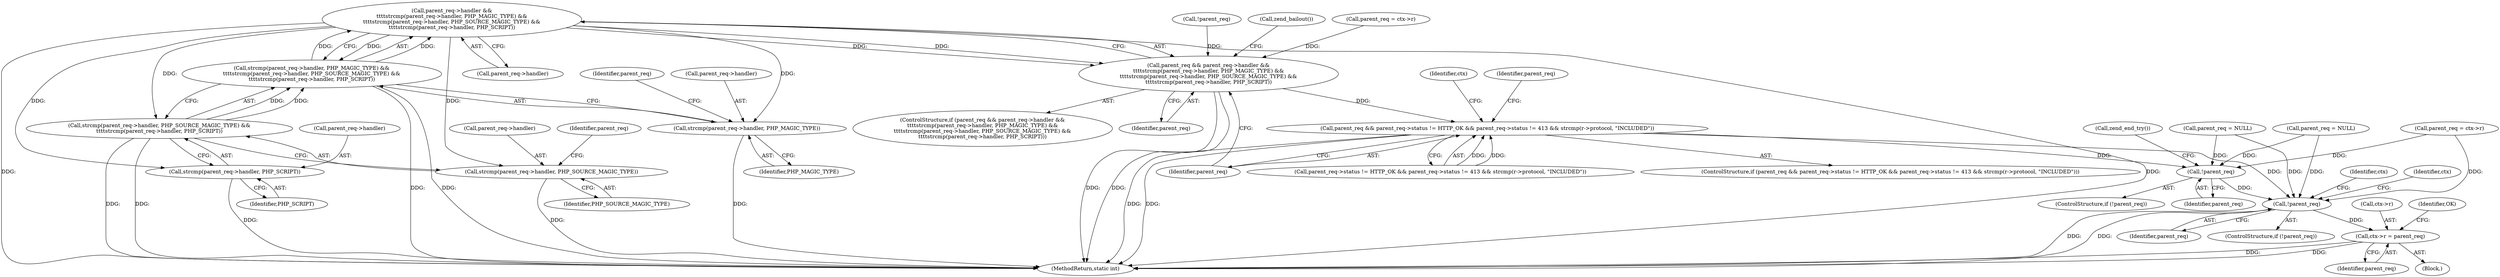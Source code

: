 digraph "0_php-src_23b057742e3cf199612fa8050ae86cae675e214e@API" {
"1000356" [label="(Call,parent_req->handler &&\n\t\t\t\tstrcmp(parent_req->handler, PHP_MAGIC_TYPE) &&\n\t\t\t\tstrcmp(parent_req->handler, PHP_SOURCE_MAGIC_TYPE) &&\n\t\t\t\tstrcmp(parent_req->handler, PHP_SCRIPT))"];
"1000360" [label="(Call,strcmp(parent_req->handler, PHP_MAGIC_TYPE) &&\n\t\t\t\tstrcmp(parent_req->handler, PHP_SOURCE_MAGIC_TYPE) &&\n\t\t\t\tstrcmp(parent_req->handler, PHP_SCRIPT))"];
"1000356" [label="(Call,parent_req->handler &&\n\t\t\t\tstrcmp(parent_req->handler, PHP_MAGIC_TYPE) &&\n\t\t\t\tstrcmp(parent_req->handler, PHP_SOURCE_MAGIC_TYPE) &&\n\t\t\t\tstrcmp(parent_req->handler, PHP_SCRIPT))"];
"1000366" [label="(Call,strcmp(parent_req->handler, PHP_SOURCE_MAGIC_TYPE) &&\n\t\t\t\tstrcmp(parent_req->handler, PHP_SCRIPT))"];
"1000354" [label="(Call,parent_req && parent_req->handler &&\n\t\t\t\tstrcmp(parent_req->handler, PHP_MAGIC_TYPE) &&\n\t\t\t\tstrcmp(parent_req->handler, PHP_SOURCE_MAGIC_TYPE) &&\n\t\t\t\tstrcmp(parent_req->handler, PHP_SCRIPT))"];
"1000381" [label="(Call,parent_req && parent_req->status != HTTP_OK && parent_req->status != 413 && strcmp(r->protocol, \"INCLUDED\"))"];
"1000473" [label="(Call,!parent_req)"];
"1000480" [label="(Call,!parent_req)"];
"1000536" [label="(Call,ctx->r = parent_req)"];
"1000361" [label="(Call,strcmp(parent_req->handler, PHP_MAGIC_TYPE))"];
"1000367" [label="(Call,strcmp(parent_req->handler, PHP_SOURCE_MAGIC_TYPE))"];
"1000372" [label="(Call,strcmp(parent_req->handler, PHP_SCRIPT))"];
"1000365" [label="(Identifier,PHP_MAGIC_TYPE)"];
"1000369" [label="(Identifier,parent_req)"];
"1000381" [label="(Call,parent_req && parent_req->status != HTTP_OK && parent_req->status != 413 && strcmp(r->protocol, \"INCLUDED\"))"];
"1000354" [label="(Call,parent_req && parent_req->handler &&\n\t\t\t\tstrcmp(parent_req->handler, PHP_MAGIC_TYPE) &&\n\t\t\t\tstrcmp(parent_req->handler, PHP_SOURCE_MAGIC_TYPE) &&\n\t\t\t\tstrcmp(parent_req->handler, PHP_SCRIPT))"];
"1000373" [label="(Call,parent_req->handler)"];
"1000119" [label="(Call,parent_req = NULL)"];
"1000481" [label="(Identifier,parent_req)"];
"1000353" [label="(ControlStructure,if (parent_req && parent_req->handler &&\n\t\t\t\tstrcmp(parent_req->handler, PHP_MAGIC_TYPE) &&\n\t\t\t\tstrcmp(parent_req->handler, PHP_SOURCE_MAGIC_TYPE) &&\n\t\t\t\tstrcmp(parent_req->handler, PHP_SCRIPT)))"];
"1000537" [label="(Call,ctx->r)"];
"1000348" [label="(Call,parent_req = ctx->r)"];
"1000472" [label="(ControlStructure,if (!parent_req))"];
"1000374" [label="(Identifier,parent_req)"];
"1000538" [label="(Identifier,ctx)"];
"1000478" [label="(Call,zend_end_try())"];
"1000355" [label="(Identifier,parent_req)"];
"1000357" [label="(Call,parent_req->handler)"];
"1000356" [label="(Call,parent_req->handler &&\n\t\t\t\tstrcmp(parent_req->handler, PHP_MAGIC_TYPE) &&\n\t\t\t\tstrcmp(parent_req->handler, PHP_SOURCE_MAGIC_TYPE) &&\n\t\t\t\tstrcmp(parent_req->handler, PHP_SCRIPT))"];
"1000383" [label="(Call,parent_req->status != HTTP_OK && parent_req->status != 413 && strcmp(r->protocol, \"INCLUDED\"))"];
"1000382" [label="(Identifier,parent_req)"];
"1000485" [label="(Identifier,ctx)"];
"1000366" [label="(Call,strcmp(parent_req->handler, PHP_SOURCE_MAGIC_TYPE) &&\n\t\t\t\tstrcmp(parent_req->handler, PHP_SCRIPT))"];
"1000401" [label="(Call,parent_req = NULL)"];
"1000407" [label="(Identifier,ctx)"];
"1000371" [label="(Identifier,PHP_SOURCE_MAGIC_TYPE)"];
"1000367" [label="(Call,strcmp(parent_req->handler, PHP_SOURCE_MAGIC_TYPE))"];
"1000376" [label="(Identifier,PHP_SCRIPT)"];
"1000542" [label="(Identifier,OK)"];
"1000473" [label="(Call,!parent_req)"];
"1000187" [label="(Call,parent_req = ctx->r)"];
"1000479" [label="(ControlStructure,if (!parent_req))"];
"1000345" [label="(Call,!parent_req)"];
"1000368" [label="(Call,parent_req->handler)"];
"1000540" [label="(Identifier,parent_req)"];
"1000360" [label="(Call,strcmp(parent_req->handler, PHP_MAGIC_TYPE) &&\n\t\t\t\tstrcmp(parent_req->handler, PHP_SOURCE_MAGIC_TYPE) &&\n\t\t\t\tstrcmp(parent_req->handler, PHP_SCRIPT))"];
"1000535" [label="(Block,)"];
"1000474" [label="(Identifier,parent_req)"];
"1000380" [label="(ControlStructure,if (parent_req && parent_req->status != HTTP_OK && parent_req->status != 413 && strcmp(r->protocol, \"INCLUDED\")))"];
"1000543" [label="(MethodReturn,static int)"];
"1000536" [label="(Call,ctx->r = parent_req)"];
"1000402" [label="(Identifier,parent_req)"];
"1000361" [label="(Call,strcmp(parent_req->handler, PHP_MAGIC_TYPE))"];
"1000379" [label="(Call,zend_bailout())"];
"1000362" [label="(Call,parent_req->handler)"];
"1000372" [label="(Call,strcmp(parent_req->handler, PHP_SCRIPT))"];
"1000480" [label="(Call,!parent_req)"];
"1000356" -> "1000354"  [label="AST: "];
"1000356" -> "1000357"  [label="CFG: "];
"1000356" -> "1000360"  [label="CFG: "];
"1000357" -> "1000356"  [label="AST: "];
"1000360" -> "1000356"  [label="AST: "];
"1000354" -> "1000356"  [label="CFG: "];
"1000356" -> "1000543"  [label="DDG: "];
"1000356" -> "1000543"  [label="DDG: "];
"1000356" -> "1000354"  [label="DDG: "];
"1000356" -> "1000354"  [label="DDG: "];
"1000360" -> "1000356"  [label="DDG: "];
"1000360" -> "1000356"  [label="DDG: "];
"1000356" -> "1000360"  [label="DDG: "];
"1000356" -> "1000361"  [label="DDG: "];
"1000356" -> "1000366"  [label="DDG: "];
"1000356" -> "1000367"  [label="DDG: "];
"1000356" -> "1000372"  [label="DDG: "];
"1000360" -> "1000361"  [label="CFG: "];
"1000360" -> "1000366"  [label="CFG: "];
"1000361" -> "1000360"  [label="AST: "];
"1000366" -> "1000360"  [label="AST: "];
"1000360" -> "1000543"  [label="DDG: "];
"1000360" -> "1000543"  [label="DDG: "];
"1000366" -> "1000360"  [label="DDG: "];
"1000366" -> "1000360"  [label="DDG: "];
"1000366" -> "1000367"  [label="CFG: "];
"1000366" -> "1000372"  [label="CFG: "];
"1000367" -> "1000366"  [label="AST: "];
"1000372" -> "1000366"  [label="AST: "];
"1000366" -> "1000543"  [label="DDG: "];
"1000366" -> "1000543"  [label="DDG: "];
"1000354" -> "1000353"  [label="AST: "];
"1000354" -> "1000355"  [label="CFG: "];
"1000355" -> "1000354"  [label="AST: "];
"1000379" -> "1000354"  [label="CFG: "];
"1000382" -> "1000354"  [label="CFG: "];
"1000354" -> "1000543"  [label="DDG: "];
"1000354" -> "1000543"  [label="DDG: "];
"1000348" -> "1000354"  [label="DDG: "];
"1000345" -> "1000354"  [label="DDG: "];
"1000354" -> "1000381"  [label="DDG: "];
"1000381" -> "1000380"  [label="AST: "];
"1000381" -> "1000382"  [label="CFG: "];
"1000381" -> "1000383"  [label="CFG: "];
"1000382" -> "1000381"  [label="AST: "];
"1000383" -> "1000381"  [label="AST: "];
"1000402" -> "1000381"  [label="CFG: "];
"1000407" -> "1000381"  [label="CFG: "];
"1000381" -> "1000543"  [label="DDG: "];
"1000381" -> "1000543"  [label="DDG: "];
"1000383" -> "1000381"  [label="DDG: "];
"1000383" -> "1000381"  [label="DDG: "];
"1000381" -> "1000473"  [label="DDG: "];
"1000381" -> "1000480"  [label="DDG: "];
"1000473" -> "1000472"  [label="AST: "];
"1000473" -> "1000474"  [label="CFG: "];
"1000474" -> "1000473"  [label="AST: "];
"1000478" -> "1000473"  [label="CFG: "];
"1000187" -> "1000473"  [label="DDG: "];
"1000401" -> "1000473"  [label="DDG: "];
"1000119" -> "1000473"  [label="DDG: "];
"1000473" -> "1000480"  [label="DDG: "];
"1000480" -> "1000479"  [label="AST: "];
"1000480" -> "1000481"  [label="CFG: "];
"1000481" -> "1000480"  [label="AST: "];
"1000485" -> "1000480"  [label="CFG: "];
"1000538" -> "1000480"  [label="CFG: "];
"1000480" -> "1000543"  [label="DDG: "];
"1000480" -> "1000543"  [label="DDG: "];
"1000187" -> "1000480"  [label="DDG: "];
"1000401" -> "1000480"  [label="DDG: "];
"1000119" -> "1000480"  [label="DDG: "];
"1000480" -> "1000536"  [label="DDG: "];
"1000536" -> "1000535"  [label="AST: "];
"1000536" -> "1000540"  [label="CFG: "];
"1000537" -> "1000536"  [label="AST: "];
"1000540" -> "1000536"  [label="AST: "];
"1000542" -> "1000536"  [label="CFG: "];
"1000536" -> "1000543"  [label="DDG: "];
"1000536" -> "1000543"  [label="DDG: "];
"1000361" -> "1000365"  [label="CFG: "];
"1000362" -> "1000361"  [label="AST: "];
"1000365" -> "1000361"  [label="AST: "];
"1000369" -> "1000361"  [label="CFG: "];
"1000361" -> "1000543"  [label="DDG: "];
"1000367" -> "1000371"  [label="CFG: "];
"1000368" -> "1000367"  [label="AST: "];
"1000371" -> "1000367"  [label="AST: "];
"1000374" -> "1000367"  [label="CFG: "];
"1000367" -> "1000543"  [label="DDG: "];
"1000372" -> "1000376"  [label="CFG: "];
"1000373" -> "1000372"  [label="AST: "];
"1000376" -> "1000372"  [label="AST: "];
"1000372" -> "1000543"  [label="DDG: "];
}
